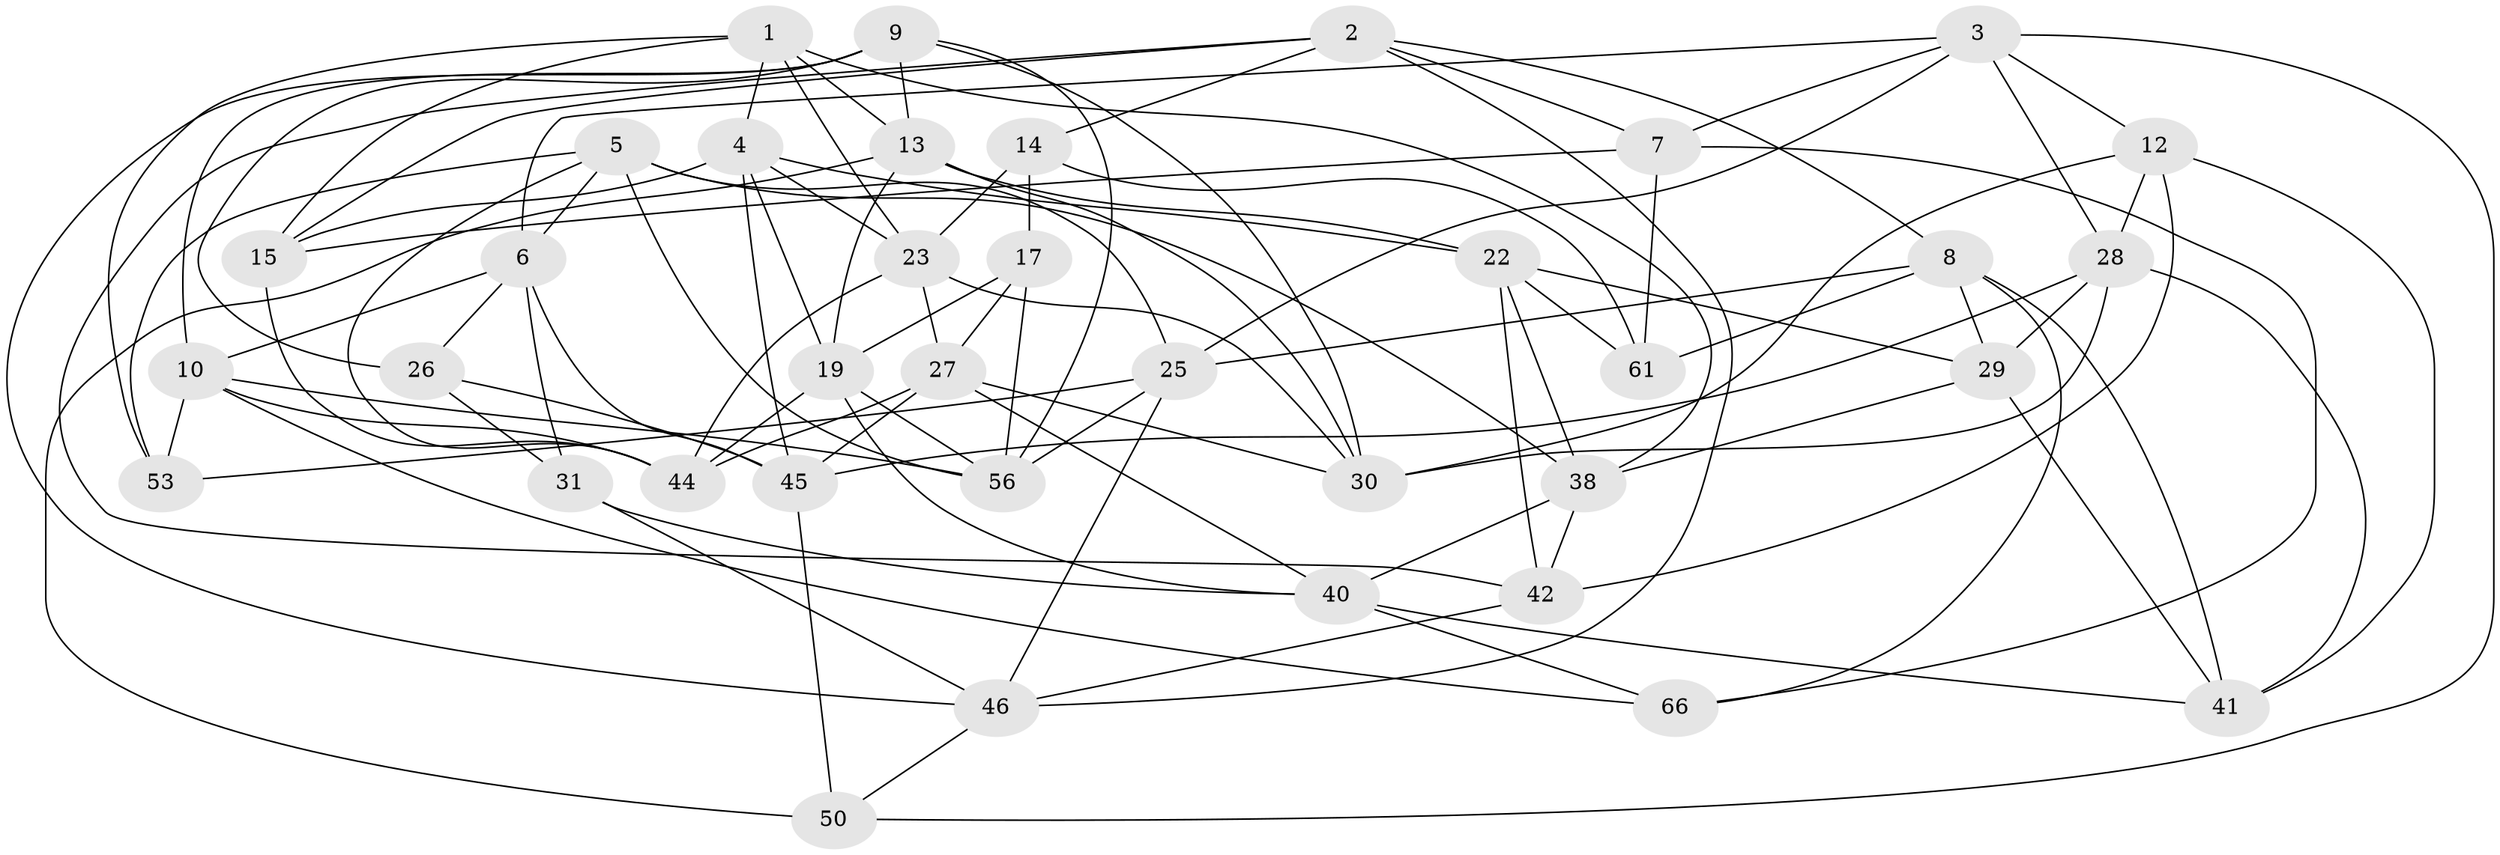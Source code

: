 // Generated by graph-tools (version 1.1) at 2025/52/02/27/25 19:52:35]
// undirected, 37 vertices, 100 edges
graph export_dot {
graph [start="1"]
  node [color=gray90,style=filled];
  1 [super="+37"];
  2 [super="+58"];
  3 [super="+24"];
  4 [super="+20"];
  5 [super="+16"];
  6 [super="+21"];
  7 [super="+35"];
  8 [super="+11"];
  9 [super="+18"];
  10 [super="+64"];
  12 [super="+52"];
  13 [super="+36"];
  14;
  15 [super="+55"];
  17;
  19 [super="+32"];
  22 [super="+43"];
  23 [super="+60"];
  25 [super="+51"];
  26;
  27 [super="+33"];
  28 [super="+34"];
  29 [super="+57"];
  30 [super="+54"];
  31;
  38 [super="+39"];
  40 [super="+49"];
  41 [super="+47"];
  42 [super="+48"];
  44 [super="+65"];
  45 [super="+63"];
  46 [super="+62"];
  50;
  53;
  56 [super="+59"];
  61;
  66;
  1 -- 23;
  1 -- 38;
  1 -- 15;
  1 -- 53;
  1 -- 4;
  1 -- 13;
  2 -- 46;
  2 -- 14;
  2 -- 7;
  2 -- 8;
  2 -- 42;
  2 -- 15;
  3 -- 7;
  3 -- 6;
  3 -- 25;
  3 -- 50;
  3 -- 28;
  3 -- 12;
  4 -- 22;
  4 -- 45;
  4 -- 15;
  4 -- 19;
  4 -- 23;
  5 -- 56;
  5 -- 53;
  5 -- 38;
  5 -- 6;
  5 -- 44;
  5 -- 25;
  6 -- 31;
  6 -- 26;
  6 -- 45;
  6 -- 10;
  7 -- 15 [weight=2];
  7 -- 66;
  7 -- 61;
  8 -- 41;
  8 -- 61;
  8 -- 66;
  8 -- 25;
  8 -- 29;
  9 -- 10;
  9 -- 56;
  9 -- 13;
  9 -- 26;
  9 -- 30;
  9 -- 46;
  10 -- 66;
  10 -- 44;
  10 -- 56;
  10 -- 53;
  12 -- 42 [weight=2];
  12 -- 28;
  12 -- 30;
  12 -- 41;
  13 -- 50;
  13 -- 19;
  13 -- 30;
  13 -- 22;
  14 -- 17;
  14 -- 23;
  14 -- 61;
  15 -- 44;
  17 -- 27;
  17 -- 56;
  17 -- 19;
  19 -- 40;
  19 -- 56;
  19 -- 44;
  22 -- 38;
  22 -- 29;
  22 -- 42;
  22 -- 61;
  23 -- 27;
  23 -- 44;
  23 -- 30;
  25 -- 53;
  25 -- 56;
  25 -- 46;
  26 -- 45;
  26 -- 31;
  27 -- 45;
  27 -- 40;
  27 -- 44;
  27 -- 30;
  28 -- 45;
  28 -- 41;
  28 -- 29;
  28 -- 30;
  29 -- 38;
  29 -- 41 [weight=2];
  31 -- 40;
  31 -- 46;
  38 -- 40;
  38 -- 42;
  40 -- 66;
  40 -- 41;
  42 -- 46;
  45 -- 50;
  46 -- 50;
}
